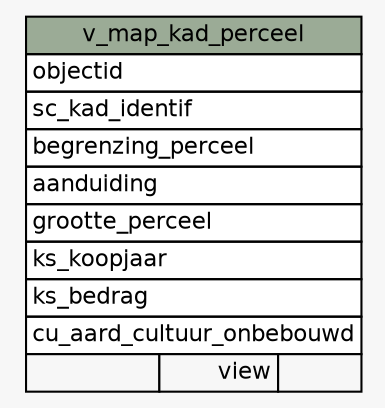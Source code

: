 // dot 2.40.1 on Linux 4.15.0-36-generic
// SchemaSpy rev Unknown
digraph "v_map_kad_perceel" {
  graph [
    rankdir="RL"
    bgcolor="#f7f7f7"
    nodesep="0.18"
    ranksep="0.46"
    fontname="Helvetica"
    fontsize="11"
  ];
  node [
    fontname="Helvetica"
    fontsize="11"
    shape="plaintext"
  ];
  edge [
    arrowsize="0.8"
  ];
  "v_map_kad_perceel" [
    label=<
    <TABLE BORDER="0" CELLBORDER="1" CELLSPACING="0" BGCOLOR="#ffffff">
      <TR><TD COLSPAN="3" BGCOLOR="#9bab96" ALIGN="CENTER">v_map_kad_perceel</TD></TR>
      <TR><TD PORT="objectid" COLSPAN="3" ALIGN="LEFT">objectid</TD></TR>
      <TR><TD PORT="sc_kad_identif" COLSPAN="3" ALIGN="LEFT">sc_kad_identif</TD></TR>
      <TR><TD PORT="begrenzing_perceel" COLSPAN="3" ALIGN="LEFT">begrenzing_perceel</TD></TR>
      <TR><TD PORT="aanduiding" COLSPAN="3" ALIGN="LEFT">aanduiding</TD></TR>
      <TR><TD PORT="grootte_perceel" COLSPAN="3" ALIGN="LEFT">grootte_perceel</TD></TR>
      <TR><TD PORT="ks_koopjaar" COLSPAN="3" ALIGN="LEFT">ks_koopjaar</TD></TR>
      <TR><TD PORT="ks_bedrag" COLSPAN="3" ALIGN="LEFT">ks_bedrag</TD></TR>
      <TR><TD PORT="cu_aard_cultuur_onbebouwd" COLSPAN="3" ALIGN="LEFT">cu_aard_cultuur_onbebouwd</TD></TR>
      <TR><TD ALIGN="LEFT" BGCOLOR="#f7f7f7">  </TD><TD ALIGN="RIGHT" BGCOLOR="#f7f7f7">view</TD><TD ALIGN="RIGHT" BGCOLOR="#f7f7f7">  </TD></TR>
    </TABLE>>
    URL="tables/v_map_kad_perceel.html"
    tooltip="v_map_kad_perceel"
  ];
}
